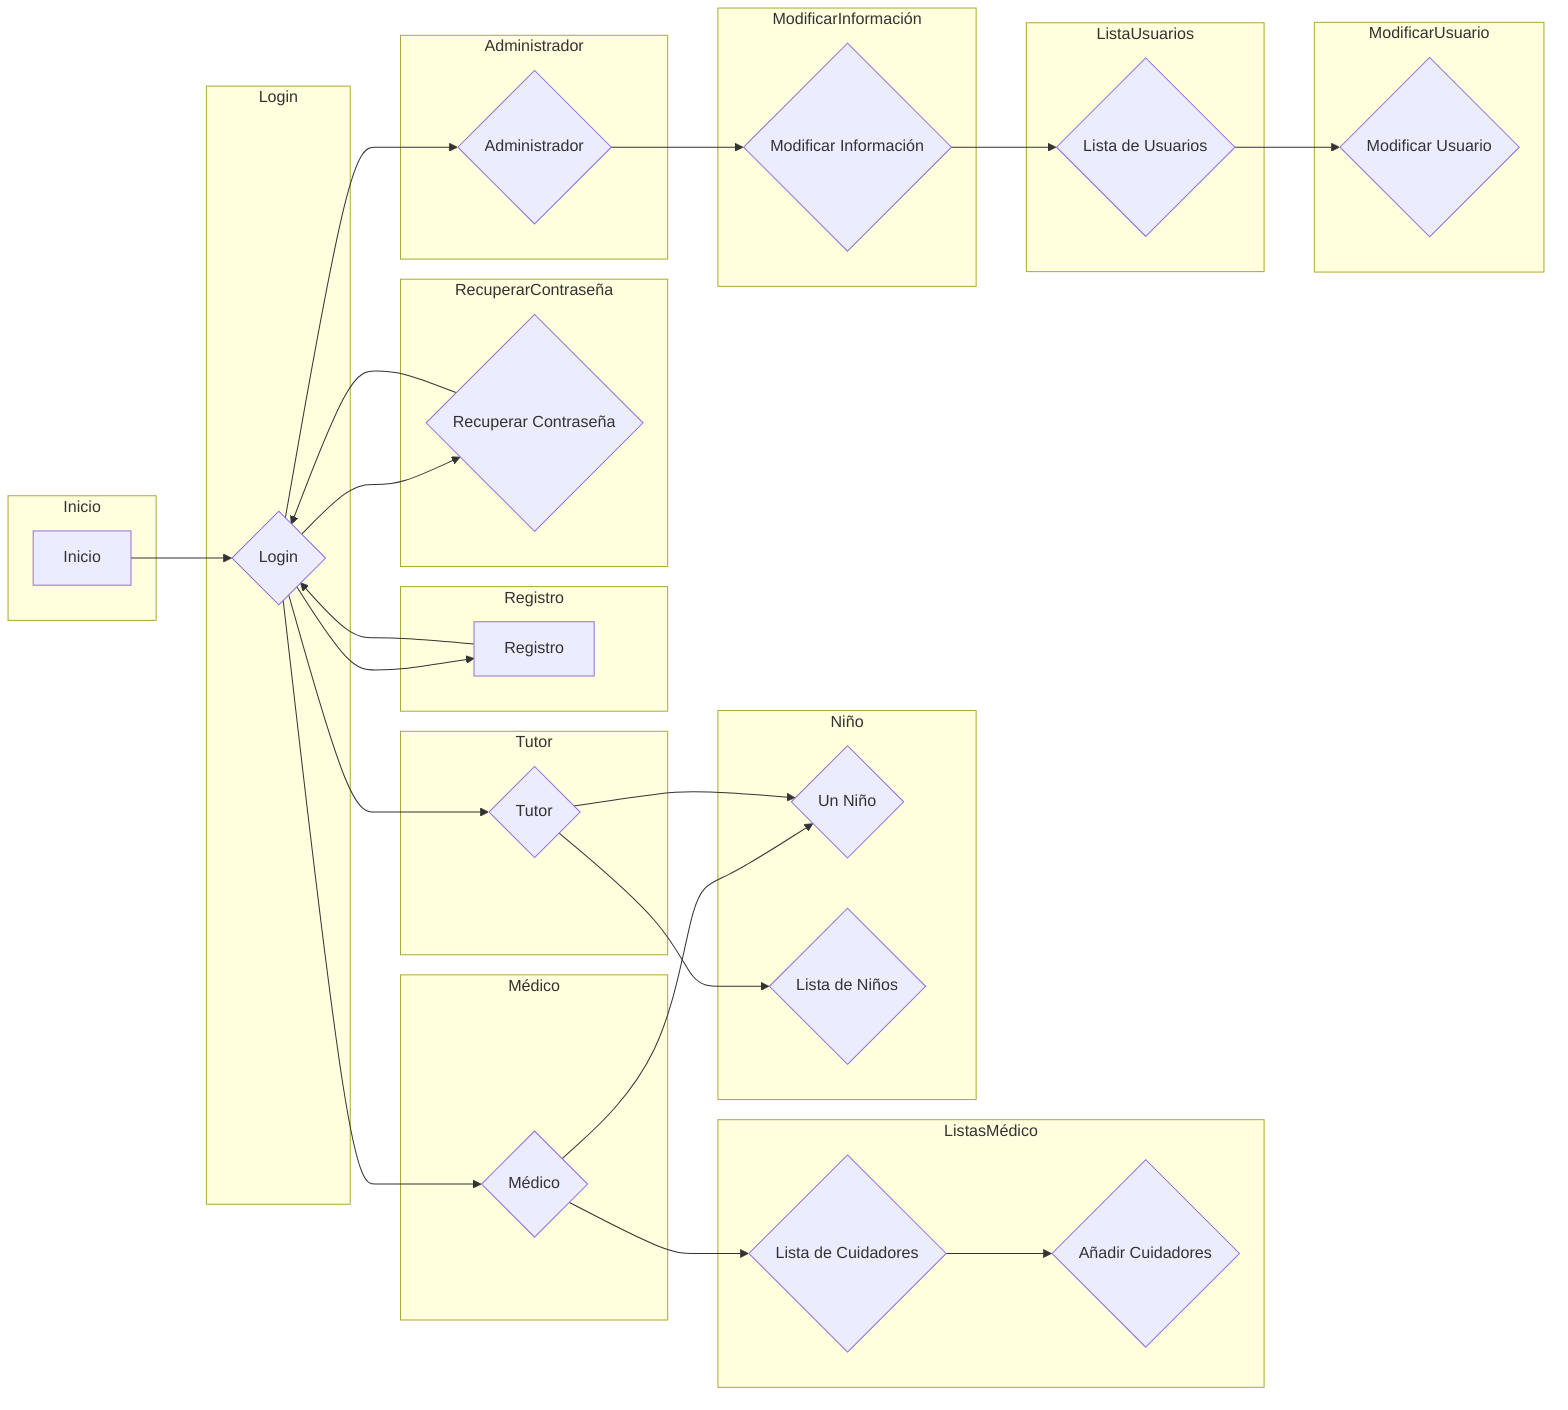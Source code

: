 graph LR
    subgraph Inicio
        A[Inicio]
    end
    subgraph Login
        B{Login}
    end
    subgraph Registro
        C[Registro]
    end
    subgraph RecuperarContraseña
        D{Recuperar Contraseña}
    end
    subgraph Administrador
        E{Administrador}
    end
    subgraph Médico
        F{Médico}
    end
    subgraph Tutor
        G{Tutor}
    end
    subgraph Niño
        H{Un Niño}
        I{Lista de Niños}
    end
    subgraph ListasMédico
        J{Lista de Cuidadores}
        K{Añadir Cuidadores}
    end
    subgraph ModificarInformación
        L{Modificar Información}
    end
    subgraph ListaUsuarios
        M{Lista de Usuarios}
    end
    subgraph ModificarUsuario
        N{Modificar Usuario}
    end

    A --> B
    B --> C
    B --> D
    C --> B
    D --> B
    B --> E
    B --> F
    B --> G
    F --> H
    G --> H
    G --> I
    F --> J
    J --> K
    E --> L
    L --> M
    M --> N